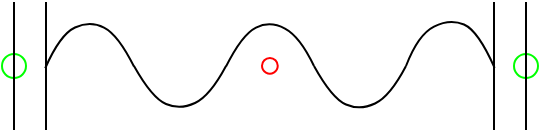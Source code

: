 <mxfile compressed="false" version="20.3.0" type="device">
  <diagram name="PZ020A" id="MFOYhhMmj8T_fKkgA4PG">
    <mxGraphModel dx="782" dy="531" grid="1" gridSize="2" guides="1" tooltips="1" connect="1" arrows="1" fold="1" page="1" pageScale="1" pageWidth="1169" pageHeight="827" math="0" shadow="0">
      <root>
        <mxCell id="dfkppuf87gNgCVtLxSrG-0" />
        <mxCell id="dfkppuf87gNgCVtLxSrG-124" value="Connection" style="locked=1;" parent="dfkppuf87gNgCVtLxSrG-0" />
        <object label="Connection" PipingConnector="Y" LabelConnector="N" SignalConnector="N" Direction="0" AuxiliaryConnector="N" id="LxGGCtFgPDuxwpYXM28w-0">
          <mxCell style="vsdxID=1407;fillColor=none;gradientColor=none;shape=stencil(rVFbDsIgEDwNnyQU4glqvcfGblsilmZBS28vZGMsxg9j/JvZmX1kR5g2TLCg0CpE8hdcbR8nYY5CaztPSDZmJEwnTDt4wpH8be6ZL1CcBV39vUxI3KdKh1YbswPTEzuBzlmiVGmKau9zUKM+jlJJQrJBko8QrZ+rrQ5oRJnXyMHBWElhRVx25ebnw/5zVvPFWRm83jxY5zilvf4eSy5xpKZ7AA==);strokeColor=#00FF00;strokeWidth=1;points=[[0.5,0.5,0,0,0]];labelBackgroundColor=none;rounded=0;html=1;whiteSpace=wrap;aspect=fixed;noLabel=1;snapToPoint=1;container=0;fontSize=16;" parent="dfkppuf87gNgCVtLxSrG-124" vertex="1">
            <mxGeometry x="426" y="138" width="12" height="12" as="geometry" />
          </mxCell>
        </object>
        <object label="Connection" PipingConnector="Y" LabelConnector="N" SignalConnector="N" Direction="180" AuxiliaryConnector="N" id="LxGGCtFgPDuxwpYXM28w-1">
          <mxCell style="vsdxID=1407;fillColor=none;gradientColor=none;shape=stencil(rVFbDsIgEDwNnyQU4glqvcfGblsilmZBS28vZGMsxg9j/JvZmX1kR5g2TLCg0CpE8hdcbR8nYY5CaztPSDZmJEwnTDt4wpH8be6ZL1CcBV39vUxI3KdKh1YbswPTEzuBzlmiVGmKau9zUKM+jlJJQrJBko8QrZ+rrQ5oRJnXyMHBWElhRVx25ebnw/5zVvPFWRm83jxY5zilvf4eSy5xpKZ7AA==);strokeColor=#00FF00;strokeWidth=1;points=[[0.5,0.5,0,0,0]];labelBackgroundColor=none;rounded=0;html=1;whiteSpace=wrap;aspect=fixed;noLabel=1;snapToPoint=1;container=0;fontSize=16;" parent="dfkppuf87gNgCVtLxSrG-124" vertex="1">
            <mxGeometry x="170" y="138" width="12" height="12" as="geometry" />
          </mxCell>
        </object>
        <mxCell id="dfkppuf87gNgCVtLxSrG-129" value="Label" style="locked=1;" parent="dfkppuf87gNgCVtLxSrG-0" visible="0" />
        <object label="%LabelIndex%&amp;nbsp; &amp;nbsp; &amp;nbsp; &amp;nbsp; &amp;nbsp; &amp;nbsp;%LabelLines%" placeholders="1" LabelLines="1" LabelIndex="A" id="8oln3En7BdZpSJeIlfM0-22">
          <mxCell style="rounded=0;whiteSpace=wrap;html=1;fillColor=none;strokeColor=#FF0000;fontColor=#FF0000;fontSize=10;align=left;noLabel=0;" parent="dfkppuf87gNgCVtLxSrG-129" vertex="1">
            <mxGeometry x="264" y="176" width="80" height="16" as="geometry" />
          </mxCell>
        </object>
        <mxCell id="dfkppuf87gNgCVtLxSrG-133" value="Origo" style="locked=1;" parent="dfkppuf87gNgCVtLxSrG-0" />
        <object label="origo" id="8oln3En7BdZpSJeIlfM0-21">
          <mxCell style="vsdxID=1407;fillColor=none;gradientColor=none;shape=stencil(rVFbDsIgEDwNnyQU4glqvcfGblsilmZBS28vZGMsxg9j/JvZmX1kR5g2TLCg0CpE8hdcbR8nYY5CaztPSDZmJEwnTDt4wpH8be6ZL1CcBV39vUxI3KdKh1YbswPTEzuBzlmiVGmKau9zUKM+jlJJQrJBko8QrZ+rrQ5oRJnXyMHBWElhRVx25ebnw/5zVvPFWRm83jxY5zilvf4eSy5xpKZ7AA==);strokeColor=#ff0000;strokeWidth=1;points=[[0.5,0.5,0,0,0]];labelBackgroundColor=none;rounded=0;html=1;whiteSpace=wrap;aspect=fixed;noLabel=1;snapToPoint=1;" parent="dfkppuf87gNgCVtLxSrG-133" vertex="1">
            <mxGeometry x="300.001" y="140" width="7.874" height="7.87" as="geometry" />
          </mxCell>
        </object>
        <object label="Symbol" Width="16" Height="4" UoM="mm" id="dfkppuf87gNgCVtLxSrG-134">
          <mxCell style="" parent="dfkppuf87gNgCVtLxSrG-0" />
        </object>
        <mxCell id="8oln3En7BdZpSJeIlfM0-13" value="" style="curved=1;endArrow=none;html=1;rounded=0;endFill=0;exitX=0.482;exitY=1.014;exitDx=0;exitDy=0;exitPerimeter=0;" parent="dfkppuf87gNgCVtLxSrG-134" edge="1">
          <mxGeometry width="50" height="50" relative="1" as="geometry">
            <mxPoint x="191.608" y="145.127" as="sourcePoint" />
            <mxPoint x="236" y="144.26" as="targetPoint" />
            <Array as="points">
              <mxPoint x="199" y="128.26" />
              <mxPoint x="214" y="121.26" />
              <mxPoint x="228" y="128.26" />
            </Array>
          </mxGeometry>
        </mxCell>
        <mxCell id="8oln3En7BdZpSJeIlfM0-14" value="" style="curved=1;endArrow=none;html=1;rounded=0;endFill=0;" parent="dfkppuf87gNgCVtLxSrG-134" edge="1">
          <mxGeometry width="50" height="50" relative="1" as="geometry">
            <mxPoint x="372" y="144" as="sourcePoint" />
            <mxPoint x="326" y="144" as="targetPoint" />
            <Array as="points">
              <mxPoint x="364" y="159.26" />
              <mxPoint x="349" y="166.26" />
              <mxPoint x="335" y="160.26" />
            </Array>
          </mxGeometry>
        </mxCell>
        <mxCell id="8oln3En7BdZpSJeIlfM0-15" value="" style="curved=1;endArrow=none;html=1;rounded=0;endFill=0;" parent="dfkppuf87gNgCVtLxSrG-134" edge="1">
          <mxGeometry width="50" height="50" relative="1" as="geometry">
            <mxPoint x="326" y="144" as="sourcePoint" />
            <mxPoint x="282" y="144.26" as="targetPoint" />
            <Array as="points">
              <mxPoint x="319" y="129.26" />
              <mxPoint x="304" y="121.26" />
              <mxPoint x="290" y="128.26" />
            </Array>
          </mxGeometry>
        </mxCell>
        <mxCell id="8oln3En7BdZpSJeIlfM0-17" value="" style="curved=1;endArrow=none;html=1;rounded=0;endFill=0;entryX=0.482;entryY=1.006;entryDx=0;entryDy=0;entryPerimeter=0;" parent="dfkppuf87gNgCVtLxSrG-134" edge="1">
          <mxGeometry width="50" height="50" relative="1" as="geometry">
            <mxPoint x="372" y="144" as="sourcePoint" />
            <mxPoint x="416.301" y="144.908" as="targetPoint" />
            <Array as="points">
              <mxPoint x="378" y="128.26" />
              <mxPoint x="394" y="120.26" />
              <mxPoint x="408" y="126.26" />
            </Array>
          </mxGeometry>
        </mxCell>
        <mxCell id="olqokFl8gsaJD70p5VRd-3" value="" style="curved=1;endArrow=none;html=1;rounded=0;endFill=0;" parent="dfkppuf87gNgCVtLxSrG-134" edge="1">
          <mxGeometry width="50" height="50" relative="1" as="geometry">
            <mxPoint x="282.0" y="144" as="sourcePoint" />
            <mxPoint x="236" y="144" as="targetPoint" />
            <Array as="points">
              <mxPoint x="274" y="159" />
              <mxPoint x="259" y="166" />
              <mxPoint x="245" y="160" />
            </Array>
          </mxGeometry>
        </mxCell>
        <mxCell id="UwYv1bjFRfJ3GmUgpFY6-0" value="" style="endArrow=none;html=1;rounded=0;" parent="dfkppuf87gNgCVtLxSrG-134" edge="1">
          <mxGeometry width="50" height="50" relative="1" as="geometry">
            <mxPoint x="176" y="176" as="sourcePoint" />
            <mxPoint x="176" y="112" as="targetPoint" />
          </mxGeometry>
        </mxCell>
        <mxCell id="UwYv1bjFRfJ3GmUgpFY6-1" value="" style="endArrow=none;html=1;rounded=0;" parent="dfkppuf87gNgCVtLxSrG-134" edge="1">
          <mxGeometry width="50" height="50" relative="1" as="geometry">
            <mxPoint x="432" y="176" as="sourcePoint" />
            <mxPoint x="432" y="112" as="targetPoint" />
          </mxGeometry>
        </mxCell>
        <mxCell id="UwYv1bjFRfJ3GmUgpFY6-2" value="" style="endArrow=none;html=1;rounded=0;" parent="dfkppuf87gNgCVtLxSrG-134" edge="1">
          <mxGeometry width="50" height="50" relative="1" as="geometry">
            <mxPoint x="192" y="176" as="sourcePoint" />
            <mxPoint x="192" y="112" as="targetPoint" />
          </mxGeometry>
        </mxCell>
        <mxCell id="UwYv1bjFRfJ3GmUgpFY6-3" value="" style="endArrow=none;html=1;rounded=0;" parent="dfkppuf87gNgCVtLxSrG-134" edge="1">
          <mxGeometry width="50" height="50" relative="1" as="geometry">
            <mxPoint x="416" y="176" as="sourcePoint" />
            <mxPoint x="416" y="112" as="targetPoint" />
          </mxGeometry>
        </mxCell>
      </root>
    </mxGraphModel>
  </diagram>
</mxfile>
